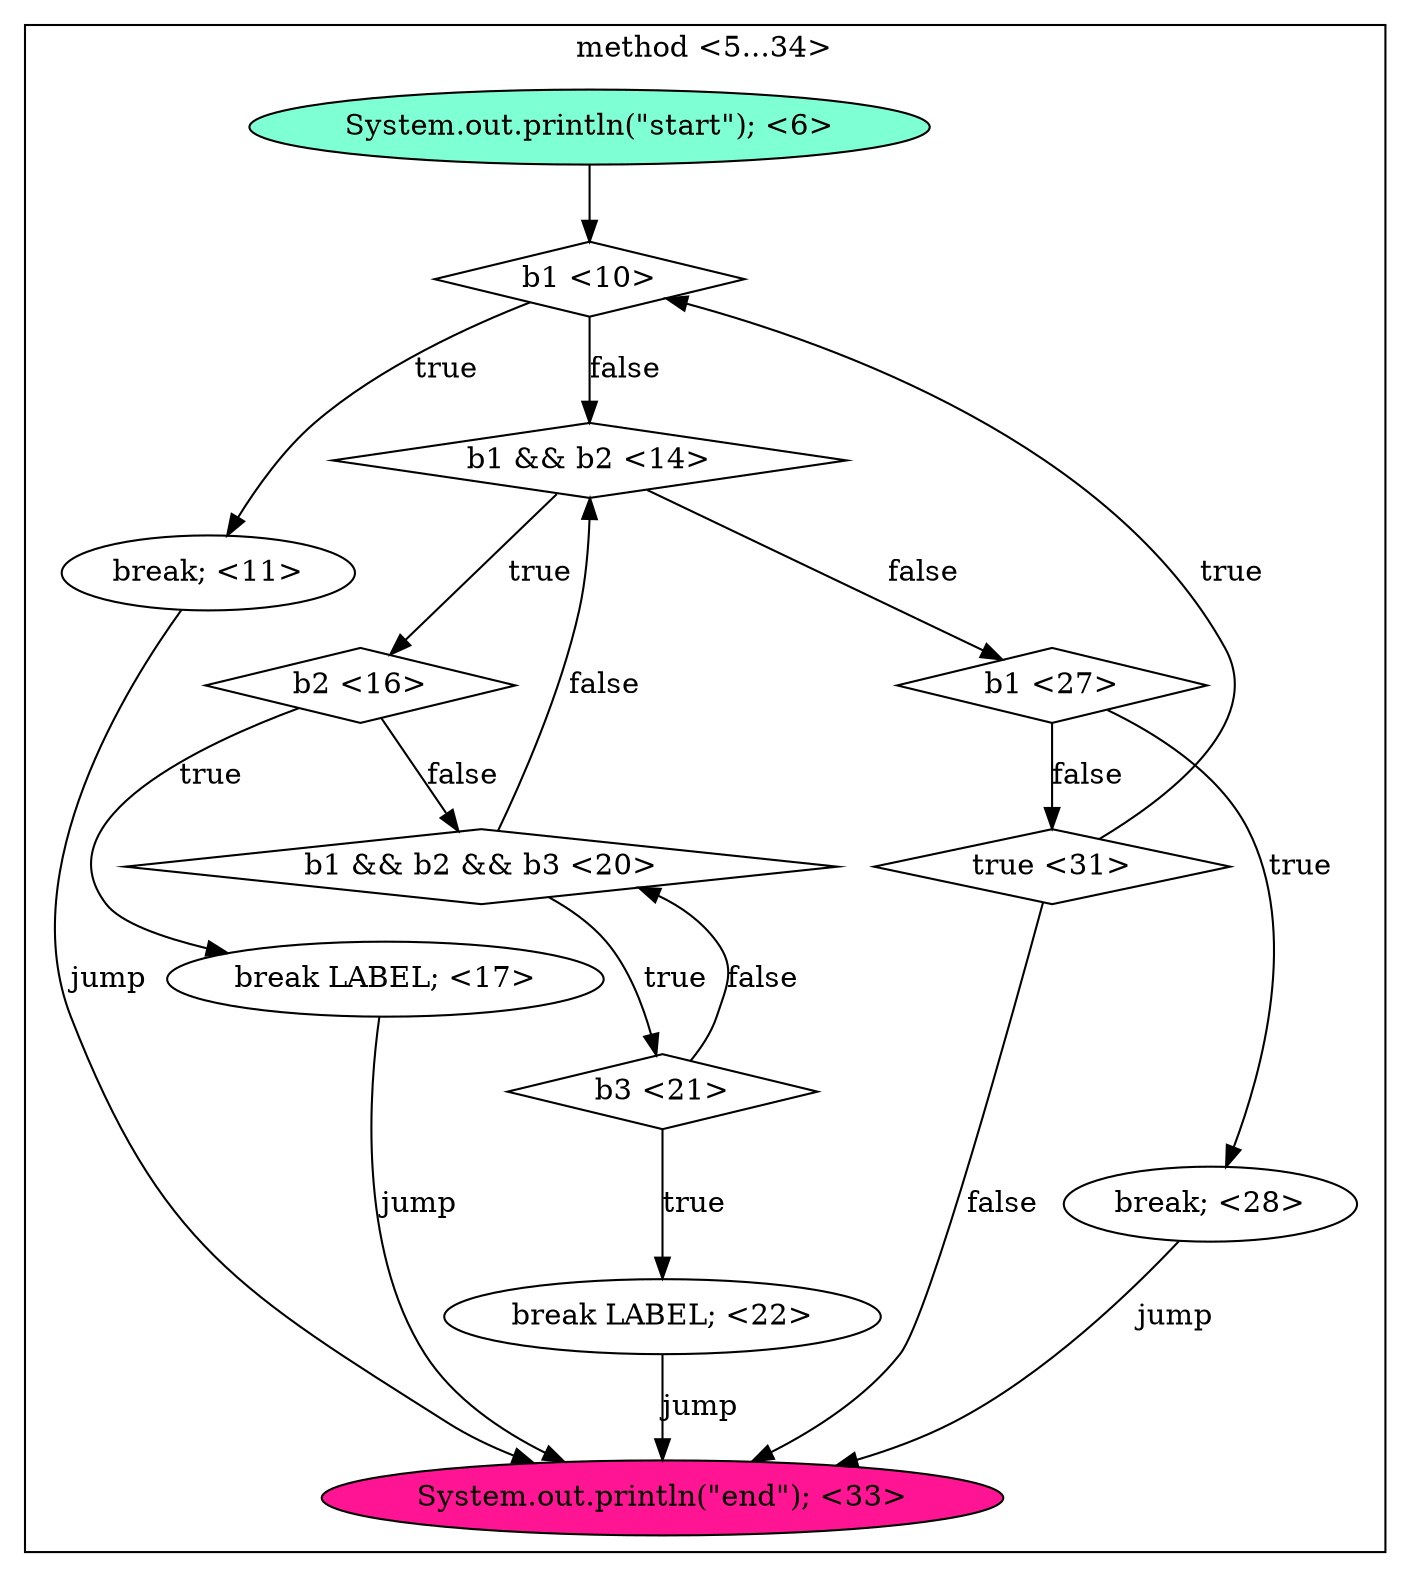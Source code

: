 digraph CFG {
subgraph cluster0 {
label = "method <5...34>";
0.0 [style = filled, label = "System.out.println(\"start\"); <6>", fillcolor = aquamarine, shape = ellipse];
0.1 [style = filled, label = "b1 <10>", fillcolor = white, shape = diamond];
0.2 [style = filled, label = "break; <11>", fillcolor = white, shape = ellipse];
0.3 [style = filled, label = "b1 && b2 <14>", fillcolor = white, shape = diamond];
0.4 [style = filled, label = "b2 <16>", fillcolor = white, shape = diamond];
0.5 [style = filled, label = "break LABEL; <17>", fillcolor = white, shape = ellipse];
0.6 [style = filled, label = "b1 && b2 && b3 <20>", fillcolor = white, shape = diamond];
0.7 [style = filled, label = "b3 <21>", fillcolor = white, shape = diamond];
0.8 [style = filled, label = "break LABEL; <22>", fillcolor = white, shape = ellipse];
0.9 [style = filled, label = "b1 <27>", fillcolor = white, shape = diamond];
0.10 [style = filled, label = "break; <28>", fillcolor = white, shape = ellipse];
0.11 [style = filled, label = "true <31>", fillcolor = white, shape = diamond];
0.12 [style = filled, label = "System.out.println(\"end\"); <33>", fillcolor = deeppink, shape = ellipse];
0.0 -> 0.1 [style = solid, label=""];
0.1 -> 0.2 [style = solid, label="true"];
0.1 -> 0.3 [style = solid, label="false"];
0.2 -> 0.12 [style = solid, label="jump"];
0.3 -> 0.4 [style = solid, label="true"];
0.3 -> 0.9 [style = solid, label="false"];
0.4 -> 0.5 [style = solid, label="true"];
0.4 -> 0.6 [style = solid, label="false"];
0.5 -> 0.12 [style = solid, label="jump"];
0.6 -> 0.3 [style = solid, label="false"];
0.6 -> 0.7 [style = solid, label="true"];
0.7 -> 0.6 [style = solid, label="false"];
0.7 -> 0.8 [style = solid, label="true"];
0.8 -> 0.12 [style = solid, label="jump"];
0.9 -> 0.10 [style = solid, label="true"];
0.9 -> 0.11 [style = solid, label="false"];
0.10 -> 0.12 [style = solid, label="jump"];
0.11 -> 0.1 [style = solid, label="true"];
0.11 -> 0.12 [style = solid, label="false"];
}
}